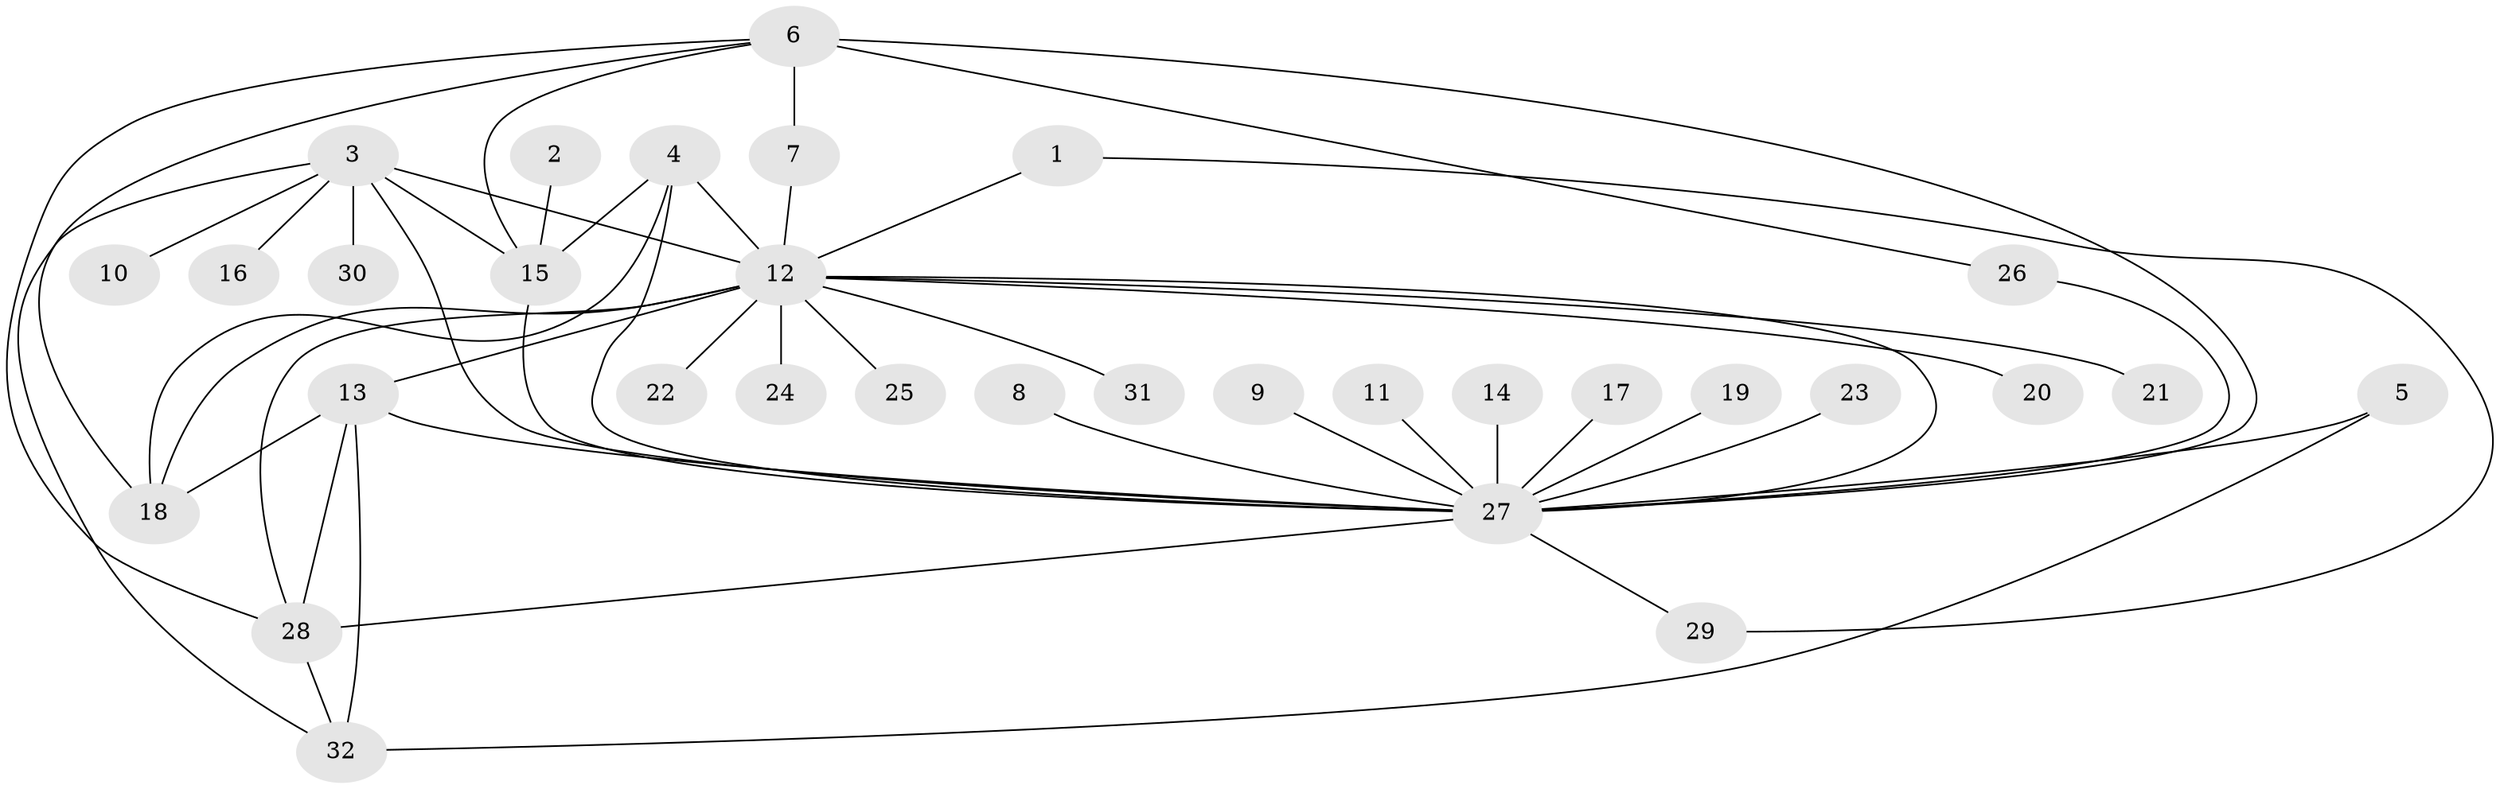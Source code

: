 // original degree distribution, {20: 0.015873015873015872, 2: 0.15873015873015872, 9: 0.015873015873015872, 1: 0.5396825396825397, 24: 0.015873015873015872, 7: 0.047619047619047616, 5: 0.031746031746031744, 6: 0.015873015873015872, 3: 0.09523809523809523, 4: 0.06349206349206349}
// Generated by graph-tools (version 1.1) at 2025/01/03/09/25 03:01:38]
// undirected, 32 vertices, 49 edges
graph export_dot {
graph [start="1"]
  node [color=gray90,style=filled];
  1;
  2;
  3;
  4;
  5;
  6;
  7;
  8;
  9;
  10;
  11;
  12;
  13;
  14;
  15;
  16;
  17;
  18;
  19;
  20;
  21;
  22;
  23;
  24;
  25;
  26;
  27;
  28;
  29;
  30;
  31;
  32;
  1 -- 12 [weight=1.0];
  1 -- 29 [weight=1.0];
  2 -- 15 [weight=1.0];
  3 -- 10 [weight=1.0];
  3 -- 12 [weight=1.0];
  3 -- 15 [weight=1.0];
  3 -- 16 [weight=1.0];
  3 -- 27 [weight=1.0];
  3 -- 30 [weight=1.0];
  3 -- 32 [weight=1.0];
  4 -- 12 [weight=1.0];
  4 -- 15 [weight=1.0];
  4 -- 18 [weight=1.0];
  4 -- 27 [weight=1.0];
  5 -- 27 [weight=1.0];
  5 -- 32 [weight=1.0];
  6 -- 7 [weight=1.0];
  6 -- 15 [weight=1.0];
  6 -- 18 [weight=1.0];
  6 -- 26 [weight=1.0];
  6 -- 27 [weight=2.0];
  6 -- 28 [weight=1.0];
  7 -- 12 [weight=1.0];
  8 -- 27 [weight=1.0];
  9 -- 27 [weight=1.0];
  11 -- 27 [weight=1.0];
  12 -- 13 [weight=1.0];
  12 -- 18 [weight=1.0];
  12 -- 20 [weight=1.0];
  12 -- 21 [weight=1.0];
  12 -- 22 [weight=1.0];
  12 -- 24 [weight=1.0];
  12 -- 25 [weight=1.0];
  12 -- 27 [weight=1.0];
  12 -- 28 [weight=2.0];
  12 -- 31 [weight=1.0];
  13 -- 18 [weight=1.0];
  13 -- 27 [weight=1.0];
  13 -- 28 [weight=1.0];
  13 -- 32 [weight=1.0];
  14 -- 27 [weight=1.0];
  15 -- 27 [weight=1.0];
  17 -- 27 [weight=1.0];
  19 -- 27 [weight=1.0];
  23 -- 27 [weight=1.0];
  26 -- 27 [weight=1.0];
  27 -- 28 [weight=2.0];
  27 -- 29 [weight=1.0];
  28 -- 32 [weight=1.0];
}
